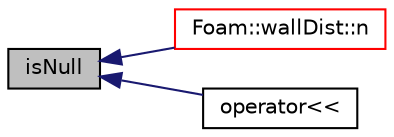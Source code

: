 digraph "isNull"
{
  bgcolor="transparent";
  edge [fontname="Helvetica",fontsize="10",labelfontname="Helvetica",labelfontsize="10"];
  node [fontname="Helvetica",fontsize="10",shape=record];
  rankdir="LR";
  Node1 [label="isNull",height=0.2,width=0.4,color="black", fillcolor="grey75", style="filled", fontcolor="black"];
  Node1 -> Node2 [dir="back",color="midnightblue",fontsize="10",style="solid",fontname="Helvetica"];
  Node2 [label="Foam::wallDist::n",height=0.2,width=0.4,color="red",URL="$a02932.html#af1573c848b779f71ba617dfee725fde8",tooltip="Return reference to cached normal-to-wall field. "];
  Node1 -> Node3 [dir="back",color="midnightblue",fontsize="10",style="solid",fontname="Helvetica"];
  Node3 [label="operator\<\<",height=0.2,width=0.4,color="black",URL="$a10974.html#a494e491d0873b1fd79b19ee5c26db4e0"];
}
